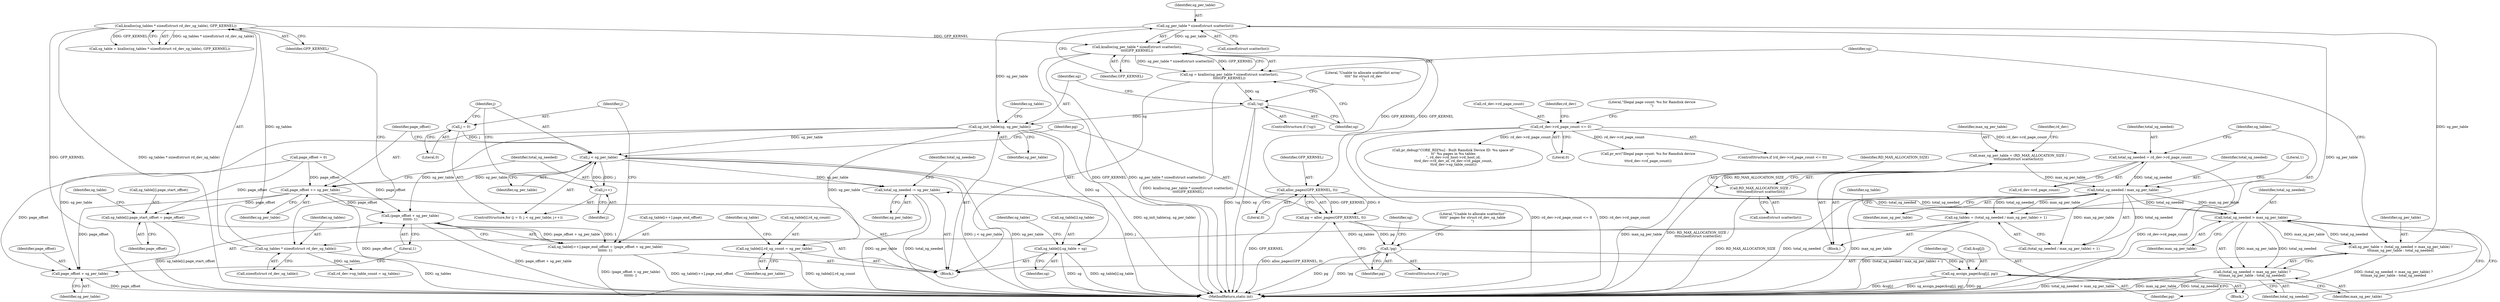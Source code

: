 digraph "1_linux_4442dc8a92b8f9ad8ee9e7f8438f4c04c03a22dc@API" {
"1000202" [label="(Call,sg_per_table * sizeof(struct scatterlist))"];
"1000191" [label="(Call,sg_per_table = (total_sg_needed > max_sg_per_table) ?\n\t\t\tmax_sg_per_table : total_sg_needed)"];
"1000194" [label="(Call,total_sg_needed > max_sg_per_table)"];
"1000292" [label="(Call,total_sg_needed -= sg_per_table)"];
"1000256" [label="(Call,j < sg_per_table)"];
"1000259" [label="(Call,j++)"];
"1000253" [label="(Call,j = 0)"];
"1000216" [label="(Call,sg_init_table(sg, sg_per_table))"];
"1000208" [label="(Call,!sg)"];
"1000199" [label="(Call,sg = kzalloc(sg_per_table * sizeof(struct scatterlist),\n\t\t\t\tGFP_KERNEL))"];
"1000201" [label="(Call,kzalloc(sg_per_table * sizeof(struct scatterlist),\n\t\t\t\tGFP_KERNEL))"];
"1000202" [label="(Call,sg_per_table * sizeof(struct scatterlist))"];
"1000163" [label="(Call,kzalloc(sg_tables * sizeof(struct rd_dev_sg_table), GFP_KERNEL))"];
"1000164" [label="(Call,sg_tables * sizeof(struct rd_dev_sg_table))"];
"1000154" [label="(Call,sg_tables = (total_sg_needed / max_sg_per_table) + 1)"];
"1000157" [label="(Call,total_sg_needed / max_sg_per_table)"];
"1000149" [label="(Call,total_sg_needed = rd_dev->rd_page_count)"];
"1000127" [label="(Call,rd_dev->rd_page_count <= 0)"];
"1000117" [label="(Call,max_sg_per_table = (RD_MAX_ALLOCATION_SIZE /\n \t\t\t\tsizeof(struct scatterlist)))"];
"1000119" [label="(Call,RD_MAX_ALLOCATION_SIZE /\n \t\t\t\tsizeof(struct scatterlist))"];
"1000264" [label="(Call,alloc_pages(GFP_KERNEL, 0))"];
"1000219" [label="(Call,sg_table[i].sg_table = sg)"];
"1000226" [label="(Call,sg_table[i].rd_sg_count = sg_per_table)"];
"1000247" [label="(Call,(page_offset + sg_per_table)\n\t\t\t\t\t\t- 1)"];
"1000240" [label="(Call,sg_table[i++].page_end_offset = (page_offset + sg_per_table)\n\t\t\t\t\t\t- 1)"];
"1000248" [label="(Call,page_offset + sg_per_table)"];
"1000289" [label="(Call,page_offset += sg_per_table)"];
"1000233" [label="(Call,sg_table[i].page_start_offset = page_offset)"];
"1000193" [label="(Call,(total_sg_needed > max_sg_per_table) ?\n\t\t\tmax_sg_per_table : total_sg_needed)"];
"1000262" [label="(Call,pg = alloc_pages(GFP_KERNEL, 0))"];
"1000268" [label="(Call,!pg)"];
"1000276" [label="(Call,sg_assign_page(&sg[j], pg))"];
"1000157" [label="(Call,total_sg_needed / max_sg_per_table)"];
"1000227" [label="(Call,sg_table[i].rd_sg_count)"];
"1000239" [label="(Identifier,page_offset)"];
"1000133" [label="(Call,pr_err(\"Illegal page count: %u for Ramdisk device\n\",\n\t\t\trd_dev->rd_page_count))"];
"1000193" [label="(Call,(total_sg_needed > max_sg_per_table) ?\n\t\t\tmax_sg_per_table : total_sg_needed)"];
"1000165" [label="(Identifier,sg_tables)"];
"1000272" [label="(Literal,\"Unable to allocate scatterlist\"\n\t\t\t\t\t\" pages for struct rd_dev_sg_table\n\")"];
"1000209" [label="(Identifier,sg)"];
"1000247" [label="(Call,(page_offset + sg_per_table)\n\t\t\t\t\t\t- 1)"];
"1000103" [label="(Block,)"];
"1000194" [label="(Call,total_sg_needed > max_sg_per_table)"];
"1000208" [label="(Call,!sg)"];
"1000150" [label="(Identifier,total_sg_needed)"];
"1000118" [label="(Identifier,max_sg_per_table)"];
"1000277" [label="(Call,&sg[j])"];
"1000255" [label="(Literal,0)"];
"1000190" [label="(Block,)"];
"1000218" [label="(Identifier,sg_per_table)"];
"1000129" [label="(Identifier,rd_dev)"];
"1000162" [label="(Identifier,sg_table)"];
"1000126" [label="(ControlStructure,if (rd_dev->rd_page_count <= 0))"];
"1000294" [label="(Identifier,sg_per_table)"];
"1000232" [label="(Identifier,sg_per_table)"];
"1000160" [label="(Literal,1)"];
"1000263" [label="(Identifier,pg)"];
"1000217" [label="(Identifier,sg)"];
"1000260" [label="(Identifier,j)"];
"1000285" [label="(Identifier,sg)"];
"1000204" [label="(Call,sizeof(struct scatterlist))"];
"1000262" [label="(Call,pg = alloc_pages(GFP_KERNEL, 0))"];
"1000161" [label="(Call,sg_table = kzalloc(sg_tables * sizeof(struct rd_dev_sg_table), GFP_KERNEL))"];
"1000127" [label="(Call,rd_dev->rd_page_count <= 0)"];
"1000196" [label="(Identifier,max_sg_per_table)"];
"1000212" [label="(Literal,\"Unable to allocate scatterlist array\"\n\t\t\t\t\" for struct rd_dev\n\")"];
"1000191" [label="(Call,sg_per_table = (total_sg_needed > max_sg_per_table) ?\n\t\t\tmax_sg_per_table : total_sg_needed)"];
"1000225" [label="(Identifier,sg)"];
"1000261" [label="(Block,)"];
"1000295" [label="(Call,pr_debug(\"CORE_RD[%u] - Built Ramdisk Device ID: %u space of\"\n\t\t\" %u pages in %u tables\n\", rd_dev->rd_host->rd_host_id,\n\t\trd_dev->rd_dev_id, rd_dev->rd_page_count,\n\t\trd_dev->sg_table_count))"];
"1000281" [label="(Identifier,pg)"];
"1000195" [label="(Identifier,total_sg_needed)"];
"1000164" [label="(Call,sg_tables * sizeof(struct rd_dev_sg_table))"];
"1000156" [label="(Call,(total_sg_needed / max_sg_per_table) + 1)"];
"1000203" [label="(Identifier,sg_per_table)"];
"1000192" [label="(Identifier,sg_per_table)"];
"1000251" [label="(Literal,1)"];
"1000264" [label="(Call,alloc_pages(GFP_KERNEL, 0))"];
"1000256" [label="(Call,j < sg_per_table)"];
"1000158" [label="(Identifier,total_sg_needed)"];
"1000236" [label="(Identifier,sg_table)"];
"1000202" [label="(Call,sg_per_table * sizeof(struct scatterlist))"];
"1000155" [label="(Identifier,sg_tables)"];
"1000149" [label="(Call,total_sg_needed = rd_dev->rd_page_count)"];
"1000249" [label="(Identifier,page_offset)"];
"1000154" [label="(Call,sg_tables = (total_sg_needed / max_sg_per_table) + 1)"];
"1000258" [label="(Identifier,sg_per_table)"];
"1000201" [label="(Call,kzalloc(sg_per_table * sizeof(struct scatterlist),\n\t\t\t\tGFP_KERNEL))"];
"1000134" [label="(Literal,\"Illegal page count: %u for Ramdisk device\n\")"];
"1000151" [label="(Call,rd_dev->rd_page_count)"];
"1000268" [label="(Call,!pg)"];
"1000219" [label="(Call,sg_table[i].sg_table = sg)"];
"1000117" [label="(Call,max_sg_per_table = (RD_MAX_ALLOCATION_SIZE /\n \t\t\t\tsizeof(struct scatterlist)))"];
"1000290" [label="(Identifier,page_offset)"];
"1000229" [label="(Identifier,sg_table)"];
"1000252" [label="(ControlStructure,for (j = 0; j < sg_per_table; j++))"];
"1000240" [label="(Call,sg_table[i++].page_end_offset = (page_offset + sg_per_table)\n\t\t\t\t\t\t- 1)"];
"1000243" [label="(Identifier,sg_table)"];
"1000120" [label="(Identifier,RD_MAX_ALLOCATION_SIZE)"];
"1000248" [label="(Call,page_offset + sg_per_table)"];
"1000189" [label="(Identifier,total_sg_needed)"];
"1000198" [label="(Identifier,total_sg_needed)"];
"1000163" [label="(Call,kzalloc(sg_tables * sizeof(struct rd_dev_sg_table), GFP_KERNEL))"];
"1000159" [label="(Identifier,max_sg_per_table)"];
"1000110" [label="(Call,page_offset = 0)"];
"1000259" [label="(Call,j++)"];
"1000121" [label="(Call,sizeof(struct scatterlist))"];
"1000119" [label="(Call,RD_MAX_ALLOCATION_SIZE /\n \t\t\t\tsizeof(struct scatterlist))"];
"1000183" [label="(Call,rd_dev->sg_table_count = sg_tables)"];
"1000257" [label="(Identifier,j)"];
"1000267" [label="(ControlStructure,if (!pg))"];
"1000128" [label="(Call,rd_dev->rd_page_count)"];
"1000206" [label="(Identifier,GFP_KERNEL)"];
"1000233" [label="(Call,sg_table[i].page_start_offset = page_offset)"];
"1000241" [label="(Call,sg_table[i++].page_end_offset)"];
"1000266" [label="(Literal,0)"];
"1000166" [label="(Call,sizeof(struct rd_dev_sg_table))"];
"1000292" [label="(Call,total_sg_needed -= sg_per_table)"];
"1000279" [label="(Identifier,sg)"];
"1000226" [label="(Call,sg_table[i].rd_sg_count = sg_per_table)"];
"1000216" [label="(Call,sg_init_table(sg, sg_per_table))"];
"1000289" [label="(Call,page_offset += sg_per_table)"];
"1000199" [label="(Call,sg = kzalloc(sg_per_table * sizeof(struct scatterlist),\n\t\t\t\tGFP_KERNEL))"];
"1000144" [label="(Identifier,rd_dev)"];
"1000234" [label="(Call,sg_table[i].page_start_offset)"];
"1000131" [label="(Literal,0)"];
"1000200" [label="(Identifier,sg)"];
"1000313" [label="(MethodReturn,static int)"];
"1000220" [label="(Call,sg_table[i].sg_table)"];
"1000276" [label="(Call,sg_assign_page(&sg[j], pg))"];
"1000207" [label="(ControlStructure,if (!sg))"];
"1000293" [label="(Identifier,total_sg_needed)"];
"1000291" [label="(Identifier,sg_per_table)"];
"1000253" [label="(Call,j = 0)"];
"1000197" [label="(Identifier,max_sg_per_table)"];
"1000222" [label="(Identifier,sg_table)"];
"1000168" [label="(Identifier,GFP_KERNEL)"];
"1000250" [label="(Identifier,sg_per_table)"];
"1000269" [label="(Identifier,pg)"];
"1000254" [label="(Identifier,j)"];
"1000265" [label="(Identifier,GFP_KERNEL)"];
"1000202" -> "1000201"  [label="AST: "];
"1000202" -> "1000204"  [label="CFG: "];
"1000203" -> "1000202"  [label="AST: "];
"1000204" -> "1000202"  [label="AST: "];
"1000206" -> "1000202"  [label="CFG: "];
"1000202" -> "1000313"  [label="DDG: sg_per_table"];
"1000202" -> "1000201"  [label="DDG: sg_per_table"];
"1000191" -> "1000202"  [label="DDG: sg_per_table"];
"1000202" -> "1000216"  [label="DDG: sg_per_table"];
"1000191" -> "1000190"  [label="AST: "];
"1000191" -> "1000193"  [label="CFG: "];
"1000192" -> "1000191"  [label="AST: "];
"1000193" -> "1000191"  [label="AST: "];
"1000200" -> "1000191"  [label="CFG: "];
"1000191" -> "1000313"  [label="DDG: (total_sg_needed > max_sg_per_table) ?\n\t\t\tmax_sg_per_table : total_sg_needed"];
"1000194" -> "1000191"  [label="DDG: max_sg_per_table"];
"1000194" -> "1000191"  [label="DDG: total_sg_needed"];
"1000194" -> "1000193"  [label="AST: "];
"1000194" -> "1000196"  [label="CFG: "];
"1000195" -> "1000194"  [label="AST: "];
"1000196" -> "1000194"  [label="AST: "];
"1000197" -> "1000194"  [label="CFG: "];
"1000198" -> "1000194"  [label="CFG: "];
"1000292" -> "1000194"  [label="DDG: total_sg_needed"];
"1000157" -> "1000194"  [label="DDG: total_sg_needed"];
"1000157" -> "1000194"  [label="DDG: max_sg_per_table"];
"1000194" -> "1000193"  [label="DDG: max_sg_per_table"];
"1000194" -> "1000193"  [label="DDG: total_sg_needed"];
"1000194" -> "1000292"  [label="DDG: total_sg_needed"];
"1000292" -> "1000190"  [label="AST: "];
"1000292" -> "1000294"  [label="CFG: "];
"1000293" -> "1000292"  [label="AST: "];
"1000294" -> "1000292"  [label="AST: "];
"1000189" -> "1000292"  [label="CFG: "];
"1000292" -> "1000313"  [label="DDG: sg_per_table"];
"1000292" -> "1000313"  [label="DDG: total_sg_needed"];
"1000256" -> "1000292"  [label="DDG: sg_per_table"];
"1000256" -> "1000252"  [label="AST: "];
"1000256" -> "1000258"  [label="CFG: "];
"1000257" -> "1000256"  [label="AST: "];
"1000258" -> "1000256"  [label="AST: "];
"1000263" -> "1000256"  [label="CFG: "];
"1000290" -> "1000256"  [label="CFG: "];
"1000256" -> "1000313"  [label="DDG: sg_per_table"];
"1000256" -> "1000313"  [label="DDG: j"];
"1000256" -> "1000313"  [label="DDG: j < sg_per_table"];
"1000259" -> "1000256"  [label="DDG: j"];
"1000253" -> "1000256"  [label="DDG: j"];
"1000216" -> "1000256"  [label="DDG: sg_per_table"];
"1000256" -> "1000259"  [label="DDG: j"];
"1000256" -> "1000289"  [label="DDG: sg_per_table"];
"1000259" -> "1000252"  [label="AST: "];
"1000259" -> "1000260"  [label="CFG: "];
"1000260" -> "1000259"  [label="AST: "];
"1000257" -> "1000259"  [label="CFG: "];
"1000253" -> "1000252"  [label="AST: "];
"1000253" -> "1000255"  [label="CFG: "];
"1000254" -> "1000253"  [label="AST: "];
"1000255" -> "1000253"  [label="AST: "];
"1000257" -> "1000253"  [label="CFG: "];
"1000216" -> "1000190"  [label="AST: "];
"1000216" -> "1000218"  [label="CFG: "];
"1000217" -> "1000216"  [label="AST: "];
"1000218" -> "1000216"  [label="AST: "];
"1000222" -> "1000216"  [label="CFG: "];
"1000216" -> "1000313"  [label="DDG: sg_init_table(sg, sg_per_table)"];
"1000208" -> "1000216"  [label="DDG: sg"];
"1000216" -> "1000219"  [label="DDG: sg"];
"1000216" -> "1000226"  [label="DDG: sg_per_table"];
"1000216" -> "1000247"  [label="DDG: sg_per_table"];
"1000216" -> "1000248"  [label="DDG: sg_per_table"];
"1000208" -> "1000207"  [label="AST: "];
"1000208" -> "1000209"  [label="CFG: "];
"1000209" -> "1000208"  [label="AST: "];
"1000212" -> "1000208"  [label="CFG: "];
"1000217" -> "1000208"  [label="CFG: "];
"1000208" -> "1000313"  [label="DDG: sg"];
"1000208" -> "1000313"  [label="DDG: !sg"];
"1000199" -> "1000208"  [label="DDG: sg"];
"1000199" -> "1000190"  [label="AST: "];
"1000199" -> "1000201"  [label="CFG: "];
"1000200" -> "1000199"  [label="AST: "];
"1000201" -> "1000199"  [label="AST: "];
"1000209" -> "1000199"  [label="CFG: "];
"1000199" -> "1000313"  [label="DDG: kzalloc(sg_per_table * sizeof(struct scatterlist),\n\t\t\t\tGFP_KERNEL)"];
"1000201" -> "1000199"  [label="DDG: sg_per_table * sizeof(struct scatterlist)"];
"1000201" -> "1000199"  [label="DDG: GFP_KERNEL"];
"1000201" -> "1000206"  [label="CFG: "];
"1000206" -> "1000201"  [label="AST: "];
"1000201" -> "1000313"  [label="DDG: GFP_KERNEL"];
"1000201" -> "1000313"  [label="DDG: sg_per_table * sizeof(struct scatterlist)"];
"1000163" -> "1000201"  [label="DDG: GFP_KERNEL"];
"1000264" -> "1000201"  [label="DDG: GFP_KERNEL"];
"1000201" -> "1000264"  [label="DDG: GFP_KERNEL"];
"1000163" -> "1000161"  [label="AST: "];
"1000163" -> "1000168"  [label="CFG: "];
"1000164" -> "1000163"  [label="AST: "];
"1000168" -> "1000163"  [label="AST: "];
"1000161" -> "1000163"  [label="CFG: "];
"1000163" -> "1000313"  [label="DDG: GFP_KERNEL"];
"1000163" -> "1000313"  [label="DDG: sg_tables * sizeof(struct rd_dev_sg_table)"];
"1000163" -> "1000161"  [label="DDG: sg_tables * sizeof(struct rd_dev_sg_table)"];
"1000163" -> "1000161"  [label="DDG: GFP_KERNEL"];
"1000164" -> "1000163"  [label="DDG: sg_tables"];
"1000164" -> "1000166"  [label="CFG: "];
"1000165" -> "1000164"  [label="AST: "];
"1000166" -> "1000164"  [label="AST: "];
"1000168" -> "1000164"  [label="CFG: "];
"1000164" -> "1000313"  [label="DDG: sg_tables"];
"1000154" -> "1000164"  [label="DDG: sg_tables"];
"1000164" -> "1000183"  [label="DDG: sg_tables"];
"1000154" -> "1000103"  [label="AST: "];
"1000154" -> "1000156"  [label="CFG: "];
"1000155" -> "1000154"  [label="AST: "];
"1000156" -> "1000154"  [label="AST: "];
"1000162" -> "1000154"  [label="CFG: "];
"1000154" -> "1000313"  [label="DDG: (total_sg_needed / max_sg_per_table) + 1"];
"1000157" -> "1000154"  [label="DDG: total_sg_needed"];
"1000157" -> "1000154"  [label="DDG: max_sg_per_table"];
"1000157" -> "1000156"  [label="AST: "];
"1000157" -> "1000159"  [label="CFG: "];
"1000158" -> "1000157"  [label="AST: "];
"1000159" -> "1000157"  [label="AST: "];
"1000160" -> "1000157"  [label="CFG: "];
"1000157" -> "1000313"  [label="DDG: max_sg_per_table"];
"1000157" -> "1000313"  [label="DDG: total_sg_needed"];
"1000157" -> "1000156"  [label="DDG: total_sg_needed"];
"1000157" -> "1000156"  [label="DDG: max_sg_per_table"];
"1000149" -> "1000157"  [label="DDG: total_sg_needed"];
"1000117" -> "1000157"  [label="DDG: max_sg_per_table"];
"1000149" -> "1000103"  [label="AST: "];
"1000149" -> "1000151"  [label="CFG: "];
"1000150" -> "1000149"  [label="AST: "];
"1000151" -> "1000149"  [label="AST: "];
"1000155" -> "1000149"  [label="CFG: "];
"1000149" -> "1000313"  [label="DDG: rd_dev->rd_page_count"];
"1000127" -> "1000149"  [label="DDG: rd_dev->rd_page_count"];
"1000127" -> "1000126"  [label="AST: "];
"1000127" -> "1000131"  [label="CFG: "];
"1000128" -> "1000127"  [label="AST: "];
"1000131" -> "1000127"  [label="AST: "];
"1000134" -> "1000127"  [label="CFG: "];
"1000144" -> "1000127"  [label="CFG: "];
"1000127" -> "1000313"  [label="DDG: rd_dev->rd_page_count <= 0"];
"1000127" -> "1000313"  [label="DDG: rd_dev->rd_page_count"];
"1000127" -> "1000133"  [label="DDG: rd_dev->rd_page_count"];
"1000127" -> "1000295"  [label="DDG: rd_dev->rd_page_count"];
"1000117" -> "1000103"  [label="AST: "];
"1000117" -> "1000119"  [label="CFG: "];
"1000118" -> "1000117"  [label="AST: "];
"1000119" -> "1000117"  [label="AST: "];
"1000129" -> "1000117"  [label="CFG: "];
"1000117" -> "1000313"  [label="DDG: max_sg_per_table"];
"1000117" -> "1000313"  [label="DDG: RD_MAX_ALLOCATION_SIZE /\n \t\t\t\tsizeof(struct scatterlist)"];
"1000119" -> "1000117"  [label="DDG: RD_MAX_ALLOCATION_SIZE"];
"1000119" -> "1000121"  [label="CFG: "];
"1000120" -> "1000119"  [label="AST: "];
"1000121" -> "1000119"  [label="AST: "];
"1000119" -> "1000313"  [label="DDG: RD_MAX_ALLOCATION_SIZE"];
"1000264" -> "1000262"  [label="AST: "];
"1000264" -> "1000266"  [label="CFG: "];
"1000265" -> "1000264"  [label="AST: "];
"1000266" -> "1000264"  [label="AST: "];
"1000262" -> "1000264"  [label="CFG: "];
"1000264" -> "1000313"  [label="DDG: GFP_KERNEL"];
"1000264" -> "1000262"  [label="DDG: GFP_KERNEL"];
"1000264" -> "1000262"  [label="DDG: 0"];
"1000219" -> "1000190"  [label="AST: "];
"1000219" -> "1000225"  [label="CFG: "];
"1000220" -> "1000219"  [label="AST: "];
"1000225" -> "1000219"  [label="AST: "];
"1000229" -> "1000219"  [label="CFG: "];
"1000219" -> "1000313"  [label="DDG: sg"];
"1000219" -> "1000313"  [label="DDG: sg_table[i].sg_table"];
"1000226" -> "1000190"  [label="AST: "];
"1000226" -> "1000232"  [label="CFG: "];
"1000227" -> "1000226"  [label="AST: "];
"1000232" -> "1000226"  [label="AST: "];
"1000236" -> "1000226"  [label="CFG: "];
"1000226" -> "1000313"  [label="DDG: sg_table[i].rd_sg_count"];
"1000247" -> "1000240"  [label="AST: "];
"1000247" -> "1000251"  [label="CFG: "];
"1000248" -> "1000247"  [label="AST: "];
"1000251" -> "1000247"  [label="AST: "];
"1000240" -> "1000247"  [label="CFG: "];
"1000247" -> "1000313"  [label="DDG: page_offset + sg_per_table"];
"1000247" -> "1000240"  [label="DDG: page_offset + sg_per_table"];
"1000247" -> "1000240"  [label="DDG: 1"];
"1000289" -> "1000247"  [label="DDG: page_offset"];
"1000110" -> "1000247"  [label="DDG: page_offset"];
"1000240" -> "1000190"  [label="AST: "];
"1000241" -> "1000240"  [label="AST: "];
"1000254" -> "1000240"  [label="CFG: "];
"1000240" -> "1000313"  [label="DDG: sg_table[i++].page_end_offset"];
"1000240" -> "1000313"  [label="DDG: (page_offset + sg_per_table)\n\t\t\t\t\t\t- 1"];
"1000248" -> "1000250"  [label="CFG: "];
"1000249" -> "1000248"  [label="AST: "];
"1000250" -> "1000248"  [label="AST: "];
"1000251" -> "1000248"  [label="CFG: "];
"1000248" -> "1000313"  [label="DDG: page_offset"];
"1000289" -> "1000248"  [label="DDG: page_offset"];
"1000110" -> "1000248"  [label="DDG: page_offset"];
"1000289" -> "1000190"  [label="AST: "];
"1000289" -> "1000291"  [label="CFG: "];
"1000290" -> "1000289"  [label="AST: "];
"1000291" -> "1000289"  [label="AST: "];
"1000293" -> "1000289"  [label="CFG: "];
"1000289" -> "1000313"  [label="DDG: page_offset"];
"1000289" -> "1000233"  [label="DDG: page_offset"];
"1000110" -> "1000289"  [label="DDG: page_offset"];
"1000233" -> "1000190"  [label="AST: "];
"1000233" -> "1000239"  [label="CFG: "];
"1000234" -> "1000233"  [label="AST: "];
"1000239" -> "1000233"  [label="AST: "];
"1000243" -> "1000233"  [label="CFG: "];
"1000233" -> "1000313"  [label="DDG: sg_table[i].page_start_offset"];
"1000110" -> "1000233"  [label="DDG: page_offset"];
"1000193" -> "1000197"  [label="CFG: "];
"1000193" -> "1000198"  [label="CFG: "];
"1000197" -> "1000193"  [label="AST: "];
"1000198" -> "1000193"  [label="AST: "];
"1000193" -> "1000313"  [label="DDG: total_sg_needed > max_sg_per_table"];
"1000193" -> "1000313"  [label="DDG: max_sg_per_table"];
"1000193" -> "1000313"  [label="DDG: total_sg_needed"];
"1000262" -> "1000261"  [label="AST: "];
"1000263" -> "1000262"  [label="AST: "];
"1000269" -> "1000262"  [label="CFG: "];
"1000262" -> "1000313"  [label="DDG: alloc_pages(GFP_KERNEL, 0)"];
"1000262" -> "1000268"  [label="DDG: pg"];
"1000268" -> "1000267"  [label="AST: "];
"1000268" -> "1000269"  [label="CFG: "];
"1000269" -> "1000268"  [label="AST: "];
"1000272" -> "1000268"  [label="CFG: "];
"1000279" -> "1000268"  [label="CFG: "];
"1000268" -> "1000313"  [label="DDG: pg"];
"1000268" -> "1000313"  [label="DDG: !pg"];
"1000268" -> "1000276"  [label="DDG: pg"];
"1000276" -> "1000261"  [label="AST: "];
"1000276" -> "1000281"  [label="CFG: "];
"1000277" -> "1000276"  [label="AST: "];
"1000281" -> "1000276"  [label="AST: "];
"1000285" -> "1000276"  [label="CFG: "];
"1000276" -> "1000313"  [label="DDG: sg_assign_page(&sg[j], pg)"];
"1000276" -> "1000313"  [label="DDG: pg"];
"1000276" -> "1000313"  [label="DDG: &sg[j]"];
}
